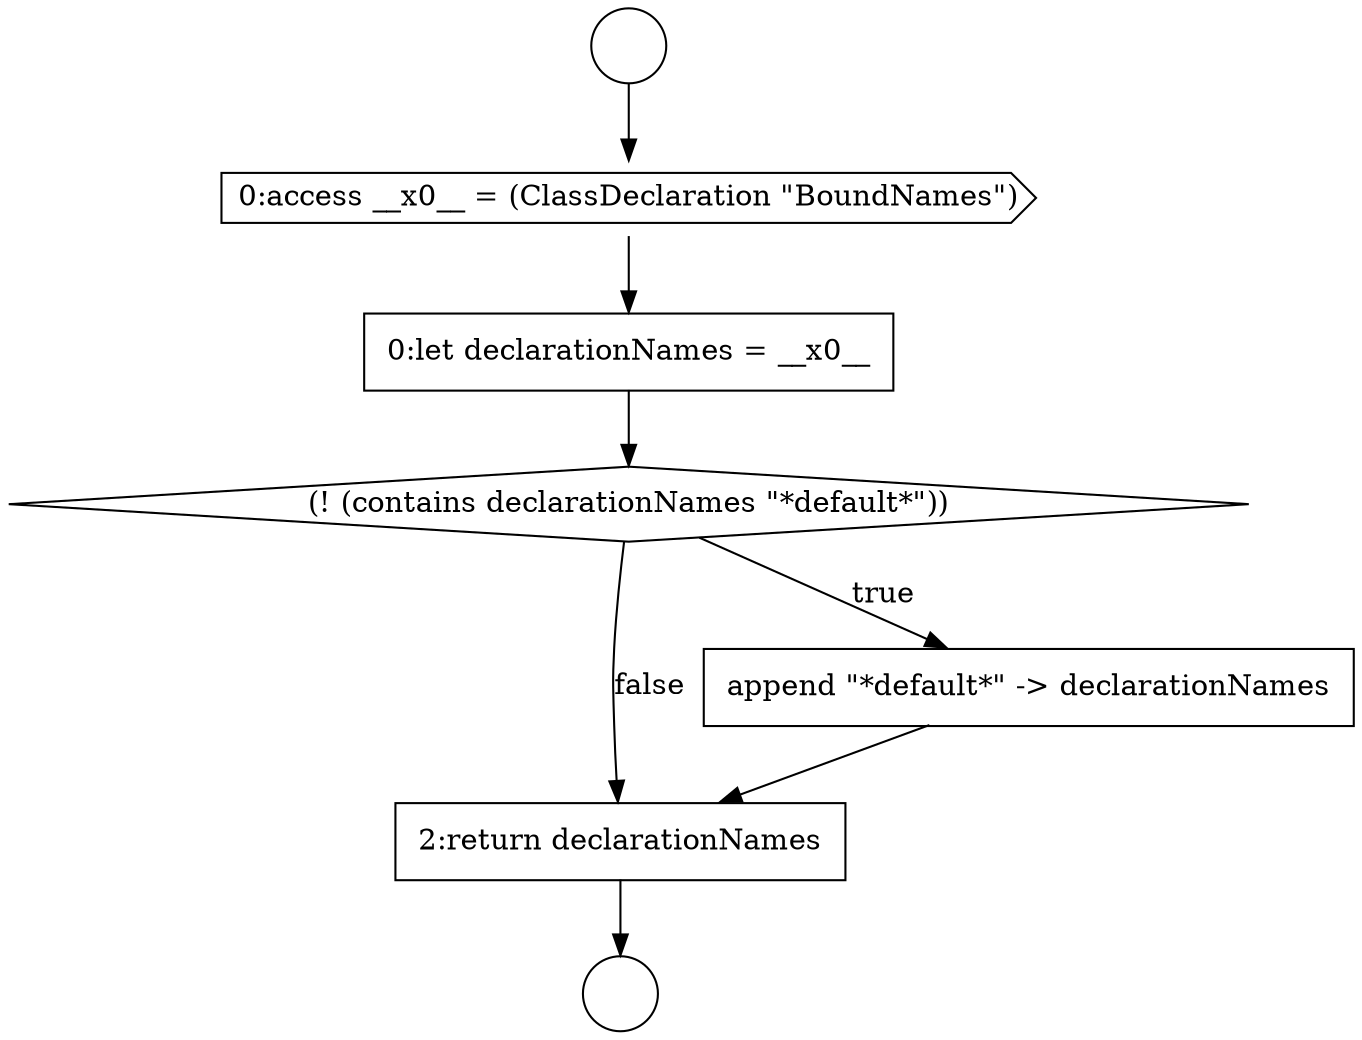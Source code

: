 digraph {
  node9693 [shape=circle label=" " color="black" fillcolor="white" style=filled]
  node9694 [shape=cds, label=<<font color="black">0:access __x0__ = (ClassDeclaration &quot;BoundNames&quot;)</font>> color="black" fillcolor="white" style=filled]
  node9698 [shape=none, margin=0, label=<<font color="black">
    <table border="0" cellborder="1" cellspacing="0" cellpadding="10">
      <tr><td align="left">2:return declarationNames</td></tr>
    </table>
  </font>> color="black" fillcolor="white" style=filled]
  node9695 [shape=none, margin=0, label=<<font color="black">
    <table border="0" cellborder="1" cellspacing="0" cellpadding="10">
      <tr><td align="left">0:let declarationNames = __x0__</td></tr>
    </table>
  </font>> color="black" fillcolor="white" style=filled]
  node9692 [shape=circle label=" " color="black" fillcolor="white" style=filled]
  node9696 [shape=diamond, label=<<font color="black">(! (contains declarationNames &quot;*default*&quot;))</font>> color="black" fillcolor="white" style=filled]
  node9697 [shape=none, margin=0, label=<<font color="black">
    <table border="0" cellborder="1" cellspacing="0" cellpadding="10">
      <tr><td align="left">append &quot;*default*&quot; -&gt; declarationNames</td></tr>
    </table>
  </font>> color="black" fillcolor="white" style=filled]
  node9692 -> node9694 [ color="black"]
  node9697 -> node9698 [ color="black"]
  node9698 -> node9693 [ color="black"]
  node9696 -> node9697 [label=<<font color="black">true</font>> color="black"]
  node9696 -> node9698 [label=<<font color="black">false</font>> color="black"]
  node9695 -> node9696 [ color="black"]
  node9694 -> node9695 [ color="black"]
}

